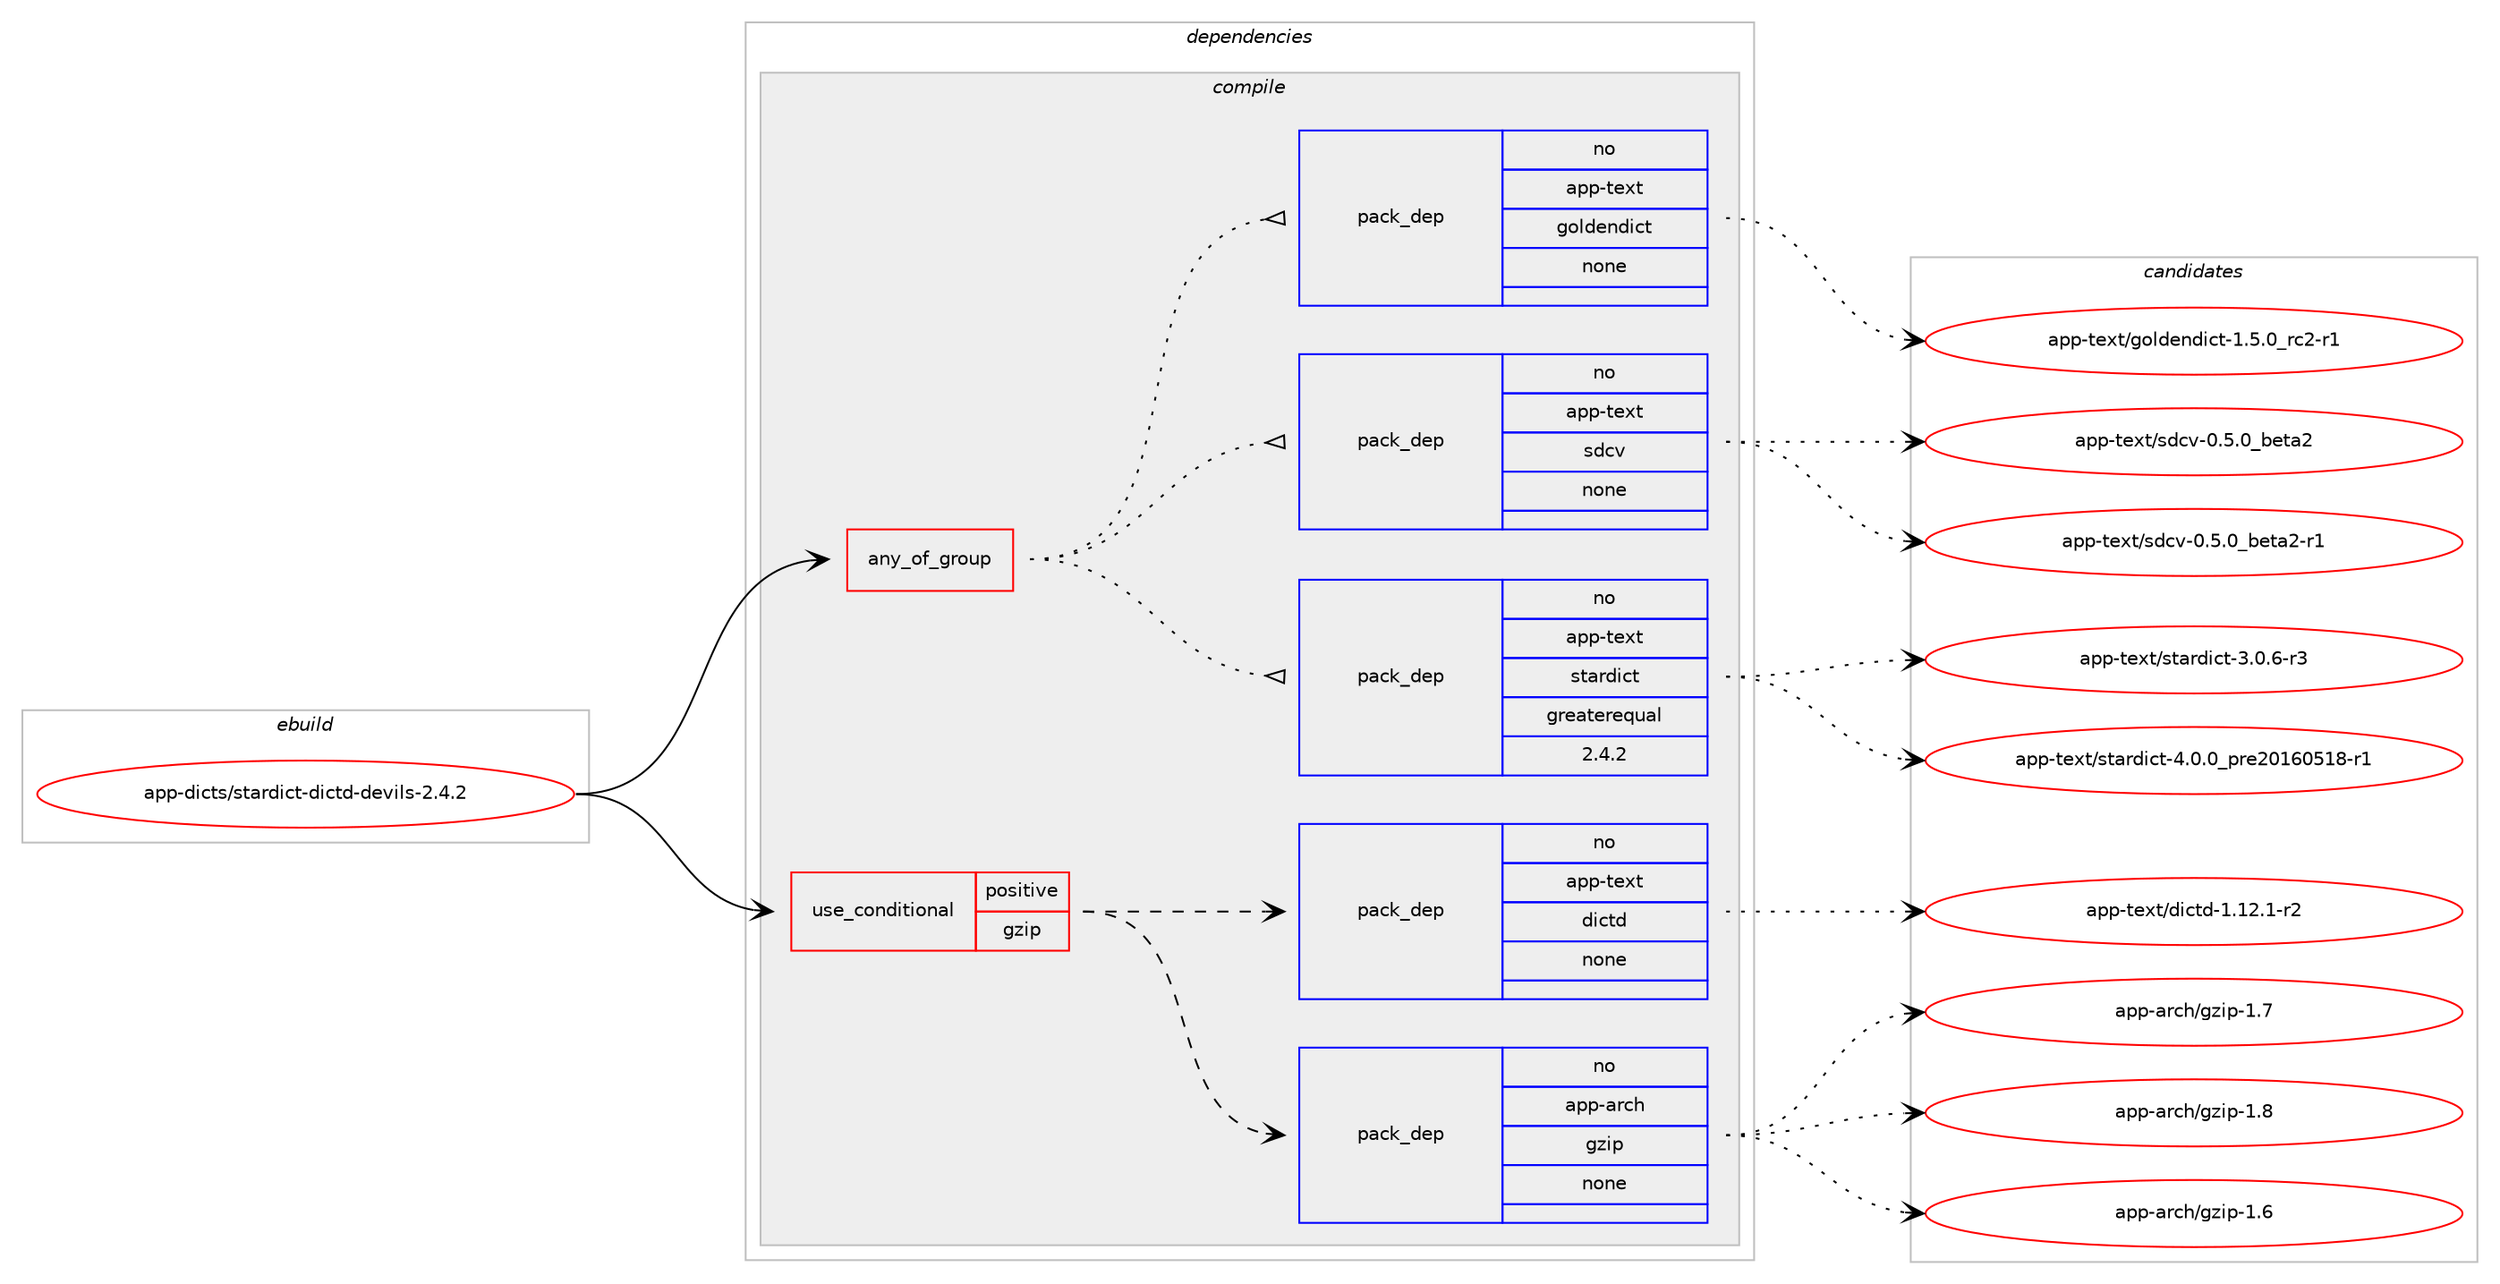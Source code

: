 digraph prolog {

# *************
# Graph options
# *************

newrank=true;
concentrate=true;
compound=true;
graph [rankdir=LR,fontname=Helvetica,fontsize=10,ranksep=1.5];#, ranksep=2.5, nodesep=0.2];
edge  [arrowhead=vee];
node  [fontname=Helvetica,fontsize=10];

# **********
# The ebuild
# **********

subgraph cluster_leftcol {
color=gray;
rank=same;
label=<<i>ebuild</i>>;
id [label="app-dicts/stardict-dictd-devils-2.4.2", color=red, width=4, href="../app-dicts/stardict-dictd-devils-2.4.2.svg"];
}

# ****************
# The dependencies
# ****************

subgraph cluster_midcol {
color=gray;
label=<<i>dependencies</i>>;
subgraph cluster_compile {
fillcolor="#eeeeee";
style=filled;
label=<<i>compile</i>>;
subgraph any297 {
dependency14450 [label=<<TABLE BORDER="0" CELLBORDER="1" CELLSPACING="0" CELLPADDING="4"><TR><TD CELLPADDING="10">any_of_group</TD></TR></TABLE>>, shape=none, color=red];subgraph pack10429 {
dependency14451 [label=<<TABLE BORDER="0" CELLBORDER="1" CELLSPACING="0" CELLPADDING="4" WIDTH="220"><TR><TD ROWSPAN="6" CELLPADDING="30">pack_dep</TD></TR><TR><TD WIDTH="110">no</TD></TR><TR><TD>app-text</TD></TR><TR><TD>stardict</TD></TR><TR><TD>greaterequal</TD></TR><TR><TD>2.4.2</TD></TR></TABLE>>, shape=none, color=blue];
}
dependency14450:e -> dependency14451:w [weight=20,style="dotted",arrowhead="oinv"];
subgraph pack10430 {
dependency14452 [label=<<TABLE BORDER="0" CELLBORDER="1" CELLSPACING="0" CELLPADDING="4" WIDTH="220"><TR><TD ROWSPAN="6" CELLPADDING="30">pack_dep</TD></TR><TR><TD WIDTH="110">no</TD></TR><TR><TD>app-text</TD></TR><TR><TD>sdcv</TD></TR><TR><TD>none</TD></TR><TR><TD></TD></TR></TABLE>>, shape=none, color=blue];
}
dependency14450:e -> dependency14452:w [weight=20,style="dotted",arrowhead="oinv"];
subgraph pack10431 {
dependency14453 [label=<<TABLE BORDER="0" CELLBORDER="1" CELLSPACING="0" CELLPADDING="4" WIDTH="220"><TR><TD ROWSPAN="6" CELLPADDING="30">pack_dep</TD></TR><TR><TD WIDTH="110">no</TD></TR><TR><TD>app-text</TD></TR><TR><TD>goldendict</TD></TR><TR><TD>none</TD></TR><TR><TD></TD></TR></TABLE>>, shape=none, color=blue];
}
dependency14450:e -> dependency14453:w [weight=20,style="dotted",arrowhead="oinv"];
}
id:e -> dependency14450:w [weight=20,style="solid",arrowhead="vee"];
subgraph cond3720 {
dependency14454 [label=<<TABLE BORDER="0" CELLBORDER="1" CELLSPACING="0" CELLPADDING="4"><TR><TD ROWSPAN="3" CELLPADDING="10">use_conditional</TD></TR><TR><TD>positive</TD></TR><TR><TD>gzip</TD></TR></TABLE>>, shape=none, color=red];
subgraph pack10432 {
dependency14455 [label=<<TABLE BORDER="0" CELLBORDER="1" CELLSPACING="0" CELLPADDING="4" WIDTH="220"><TR><TD ROWSPAN="6" CELLPADDING="30">pack_dep</TD></TR><TR><TD WIDTH="110">no</TD></TR><TR><TD>app-arch</TD></TR><TR><TD>gzip</TD></TR><TR><TD>none</TD></TR><TR><TD></TD></TR></TABLE>>, shape=none, color=blue];
}
dependency14454:e -> dependency14455:w [weight=20,style="dashed",arrowhead="vee"];
subgraph pack10433 {
dependency14456 [label=<<TABLE BORDER="0" CELLBORDER="1" CELLSPACING="0" CELLPADDING="4" WIDTH="220"><TR><TD ROWSPAN="6" CELLPADDING="30">pack_dep</TD></TR><TR><TD WIDTH="110">no</TD></TR><TR><TD>app-text</TD></TR><TR><TD>dictd</TD></TR><TR><TD>none</TD></TR><TR><TD></TD></TR></TABLE>>, shape=none, color=blue];
}
dependency14454:e -> dependency14456:w [weight=20,style="dashed",arrowhead="vee"];
}
id:e -> dependency14454:w [weight=20,style="solid",arrowhead="vee"];
}
subgraph cluster_compileandrun {
fillcolor="#eeeeee";
style=filled;
label=<<i>compile and run</i>>;
}
subgraph cluster_run {
fillcolor="#eeeeee";
style=filled;
label=<<i>run</i>>;
}
}

# **************
# The candidates
# **************

subgraph cluster_choices {
rank=same;
color=gray;
label=<<i>candidates</i>>;

subgraph choice10429 {
color=black;
nodesep=1;
choice97112112451161011201164711511697114100105991164551464846544511451 [label="app-text/stardict-3.0.6-r3", color=red, width=4,href="../app-text/stardict-3.0.6-r3.svg"];
choice97112112451161011201164711511697114100105991164552464846489511211410150484954485349564511449 [label="app-text/stardict-4.0.0_pre20160518-r1", color=red, width=4,href="../app-text/stardict-4.0.0_pre20160518-r1.svg"];
dependency14451:e -> choice97112112451161011201164711511697114100105991164551464846544511451:w [style=dotted,weight="100"];
dependency14451:e -> choice97112112451161011201164711511697114100105991164552464846489511211410150484954485349564511449:w [style=dotted,weight="100"];
}
subgraph choice10430 {
color=black;
nodesep=1;
choice9711211245116101120116471151009911845484653464895981011169750 [label="app-text/sdcv-0.5.0_beta2", color=red, width=4,href="../app-text/sdcv-0.5.0_beta2.svg"];
choice97112112451161011201164711510099118454846534648959810111697504511449 [label="app-text/sdcv-0.5.0_beta2-r1", color=red, width=4,href="../app-text/sdcv-0.5.0_beta2-r1.svg"];
dependency14452:e -> choice9711211245116101120116471151009911845484653464895981011169750:w [style=dotted,weight="100"];
dependency14452:e -> choice97112112451161011201164711510099118454846534648959810111697504511449:w [style=dotted,weight="100"];
}
subgraph choice10431 {
color=black;
nodesep=1;
choice971121124511610112011647103111108100101110100105991164549465346489511499504511449 [label="app-text/goldendict-1.5.0_rc2-r1", color=red, width=4,href="../app-text/goldendict-1.5.0_rc2-r1.svg"];
dependency14453:e -> choice971121124511610112011647103111108100101110100105991164549465346489511499504511449:w [style=dotted,weight="100"];
}
subgraph choice10432 {
color=black;
nodesep=1;
choice971121124597114991044710312210511245494654 [label="app-arch/gzip-1.6", color=red, width=4,href="../app-arch/gzip-1.6.svg"];
choice971121124597114991044710312210511245494655 [label="app-arch/gzip-1.7", color=red, width=4,href="../app-arch/gzip-1.7.svg"];
choice971121124597114991044710312210511245494656 [label="app-arch/gzip-1.8", color=red, width=4,href="../app-arch/gzip-1.8.svg"];
dependency14455:e -> choice971121124597114991044710312210511245494654:w [style=dotted,weight="100"];
dependency14455:e -> choice971121124597114991044710312210511245494655:w [style=dotted,weight="100"];
dependency14455:e -> choice971121124597114991044710312210511245494656:w [style=dotted,weight="100"];
}
subgraph choice10433 {
color=black;
nodesep=1;
choice97112112451161011201164710010599116100454946495046494511450 [label="app-text/dictd-1.12.1-r2", color=red, width=4,href="../app-text/dictd-1.12.1-r2.svg"];
dependency14456:e -> choice97112112451161011201164710010599116100454946495046494511450:w [style=dotted,weight="100"];
}
}

}
